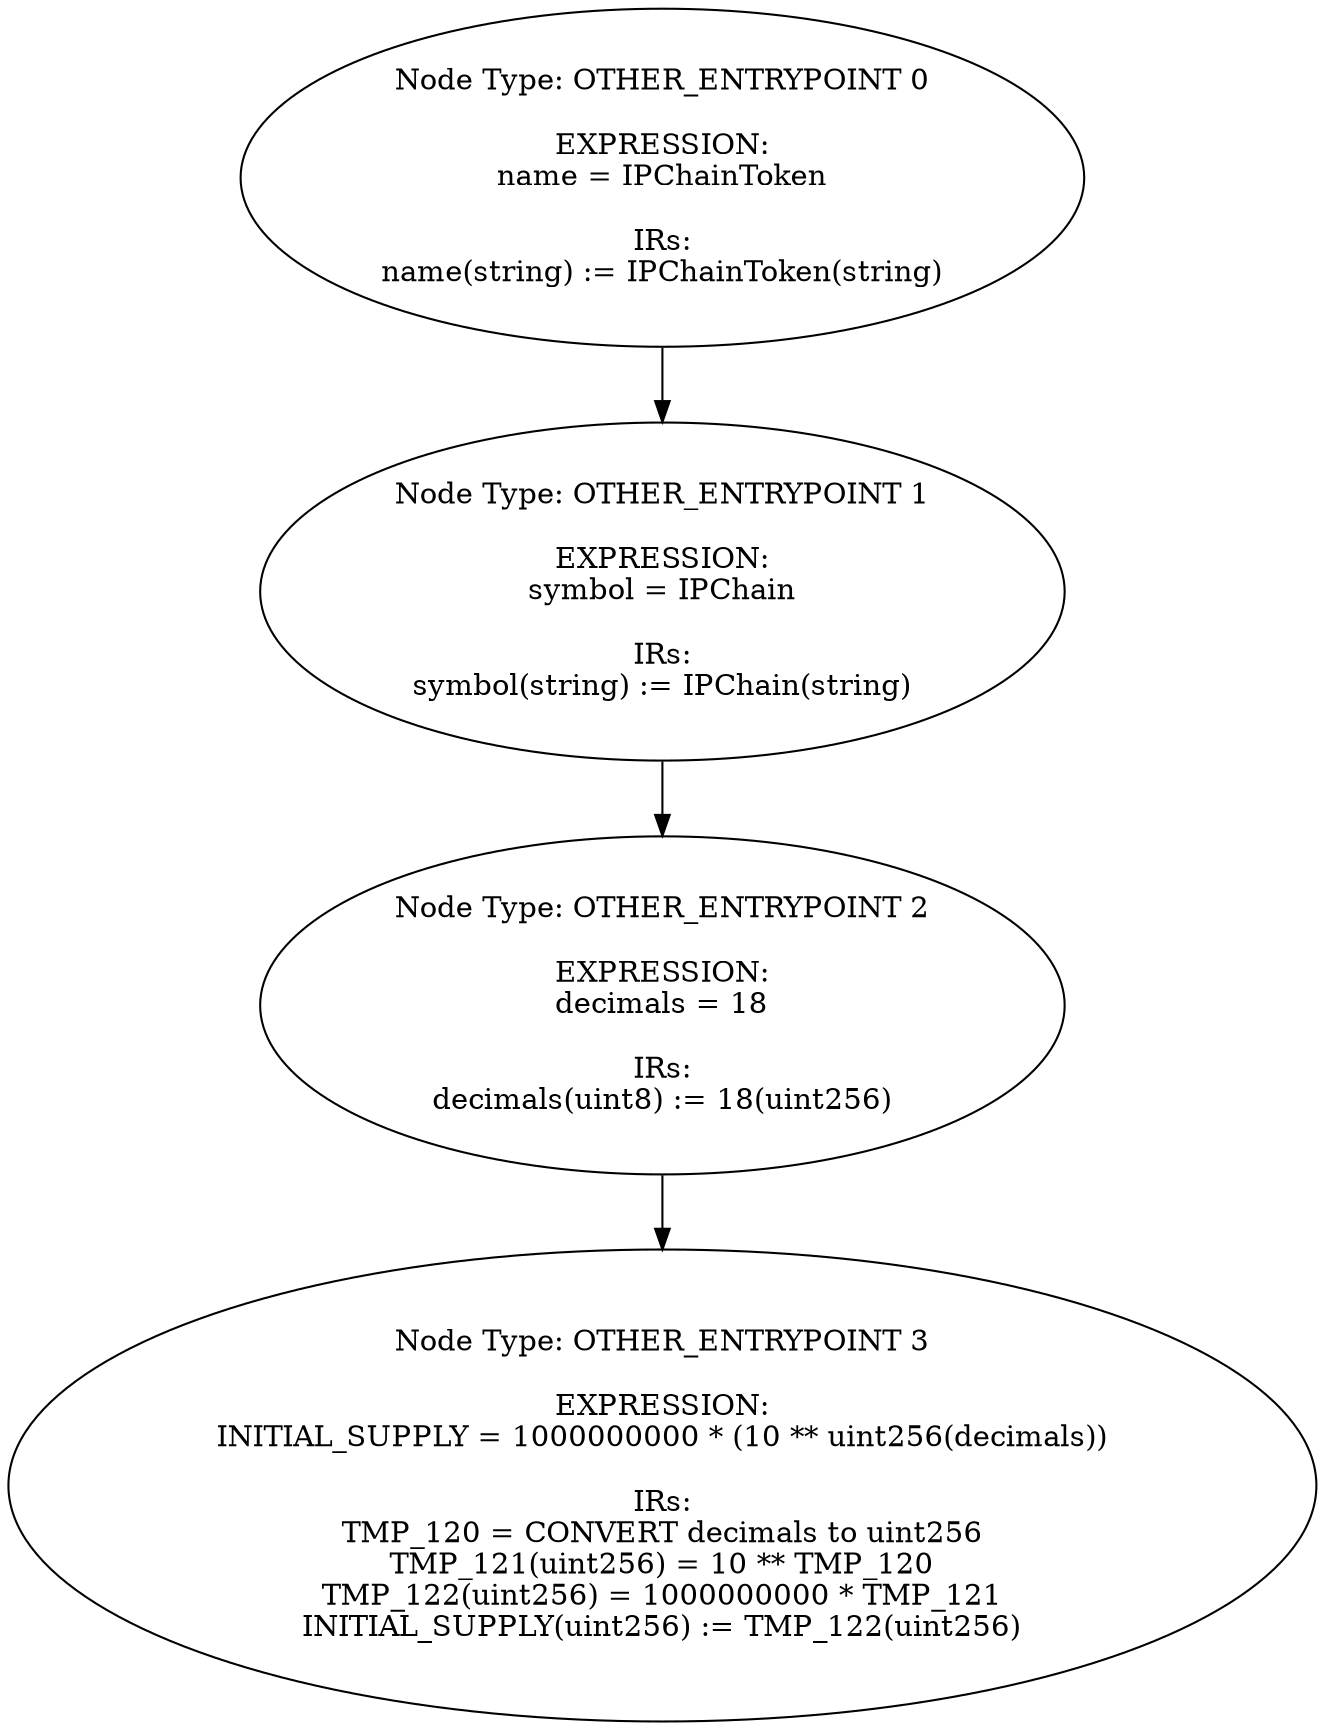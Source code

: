 digraph{
0[label="Node Type: OTHER_ENTRYPOINT 0

EXPRESSION:
name = IPChainToken

IRs:
name(string) := IPChainToken(string)"];
0->1;
1[label="Node Type: OTHER_ENTRYPOINT 1

EXPRESSION:
symbol = IPChain

IRs:
symbol(string) := IPChain(string)"];
1->2;
2[label="Node Type: OTHER_ENTRYPOINT 2

EXPRESSION:
decimals = 18

IRs:
decimals(uint8) := 18(uint256)"];
2->3;
3[label="Node Type: OTHER_ENTRYPOINT 3

EXPRESSION:
INITIAL_SUPPLY = 1000000000 * (10 ** uint256(decimals))

IRs:
TMP_120 = CONVERT decimals to uint256
TMP_121(uint256) = 10 ** TMP_120
TMP_122(uint256) = 1000000000 * TMP_121
INITIAL_SUPPLY(uint256) := TMP_122(uint256)"];
}
